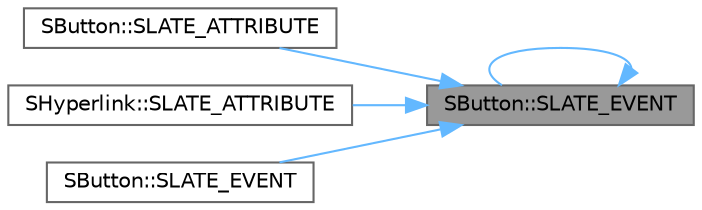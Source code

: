 digraph "SButton::SLATE_EVENT"
{
 // INTERACTIVE_SVG=YES
 // LATEX_PDF_SIZE
  bgcolor="transparent";
  edge [fontname=Helvetica,fontsize=10,labelfontname=Helvetica,labelfontsize=10];
  node [fontname=Helvetica,fontsize=10,shape=box,height=0.2,width=0.4];
  rankdir="RL";
  Node1 [id="Node000001",label="SButton::SLATE_EVENT",height=0.2,width=0.4,color="gray40", fillcolor="grey60", style="filled", fontcolor="black",tooltip="Called when the button is pressed."];
  Node1 -> Node2 [id="edge1_Node000001_Node000002",dir="back",color="steelblue1",style="solid",tooltip=" "];
  Node2 [id="Node000002",label="SButton::SLATE_ATTRIBUTE",height=0.2,width=0.4,color="grey40", fillcolor="white", style="filled",URL="$d7/d3f/classSButton.html#a174fbe01d14cd64b413698ff554ea8be",tooltip="The text to display in this button, if no custom content is specified."];
  Node1 -> Node3 [id="edge2_Node000001_Node000003",dir="back",color="steelblue1",style="solid",tooltip=" "];
  Node3 [id="Node000003",label="SHyperlink::SLATE_ATTRIBUTE",height=0.2,width=0.4,color="grey40", fillcolor="white", style="filled",URL="$de/d13/classSHyperlink.html#a41ff9e161b80a875fd3cf8bd6336f86a",tooltip=" "];
  Node1 -> Node4 [id="edge3_Node000001_Node000004",dir="back",color="steelblue1",style="solid",tooltip=" "];
  Node4 [id="Node000004",label="SButton::SLATE_EVENT",height=0.2,width=0.4,color="grey40", fillcolor="white", style="filled",URL="$d7/d3f/classSButton.html#a8b880375ffa0e586a5d9403f56643b8d",tooltip=" "];
  Node1 -> Node1 [id="edge4_Node000001_Node000001",dir="back",color="steelblue1",style="solid",tooltip=" "];
}
